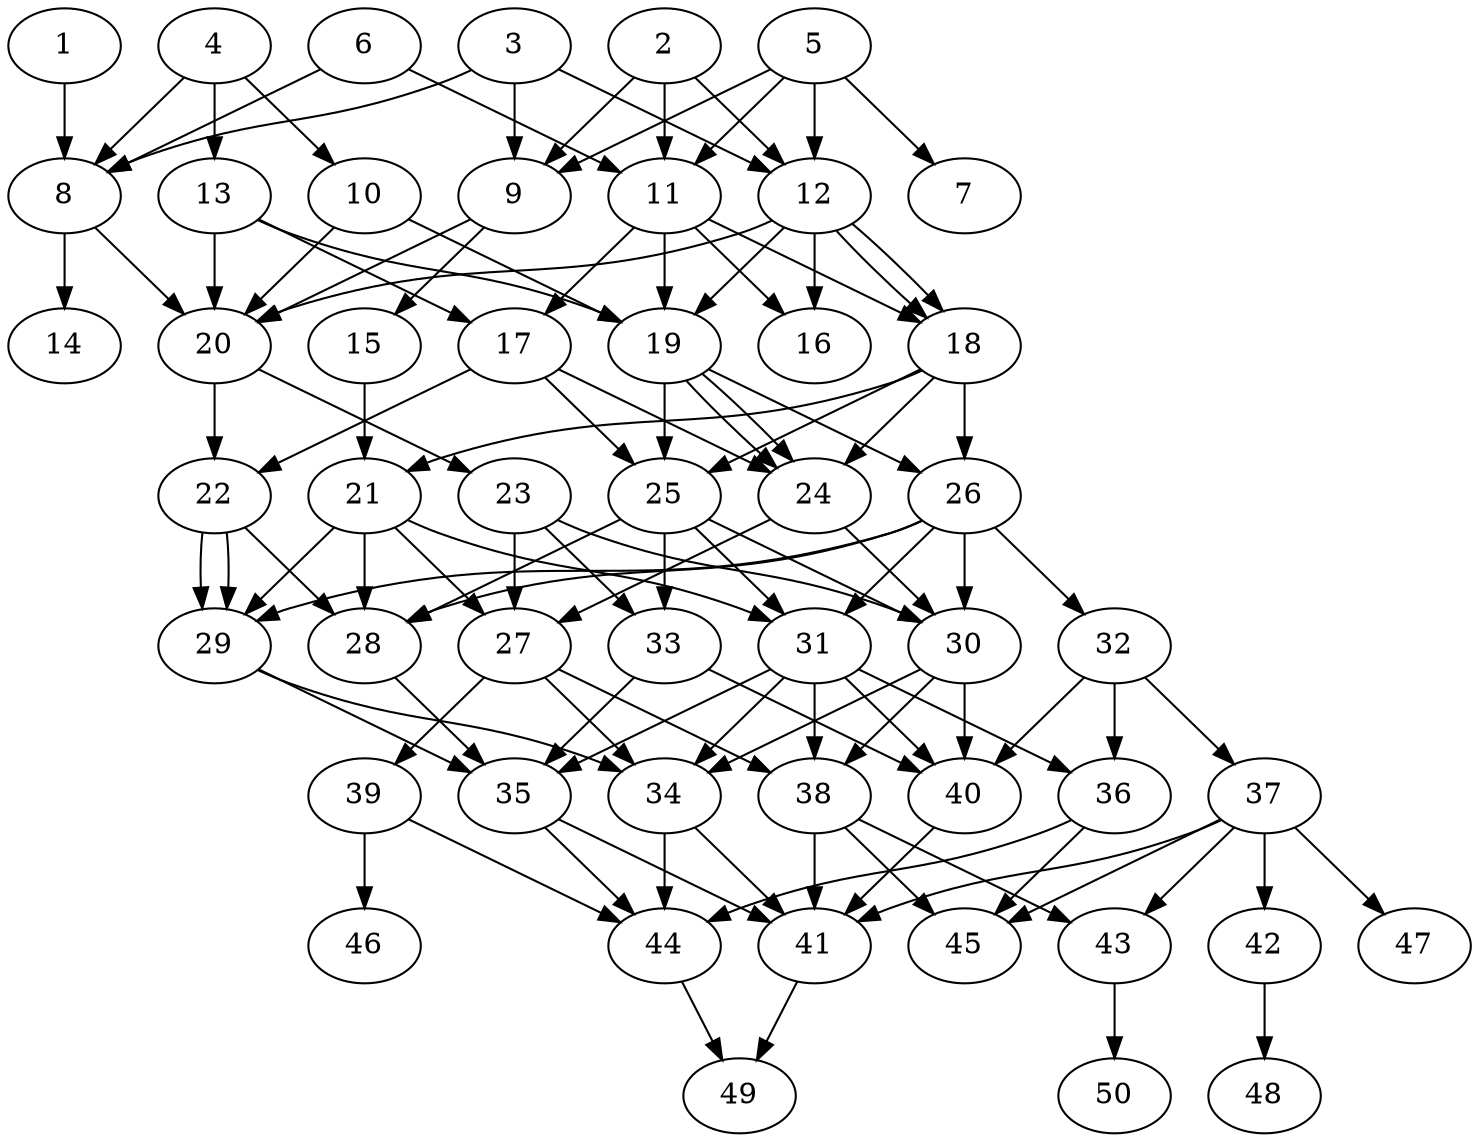 // DAG automatically generated by daggen at Thu Oct  3 14:07:58 2019
// ./daggen --dot -n 50 --ccr 0.5 --fat 0.5 --regular 0.9 --density 0.6 --mindata 5242880 --maxdata 52428800 
digraph G {
  1 [size="58787840", alpha="0.08", expect_size="29393920"] 
  1 -> 8 [size ="29393920"]
  2 [size="32544768", alpha="0.07", expect_size="16272384"] 
  2 -> 9 [size ="16272384"]
  2 -> 11 [size ="16272384"]
  2 -> 12 [size ="16272384"]
  3 [size="76851200", alpha="0.08", expect_size="38425600"] 
  3 -> 8 [size ="38425600"]
  3 -> 9 [size ="38425600"]
  3 -> 12 [size ="38425600"]
  4 [size="54276096", alpha="0.02", expect_size="27138048"] 
  4 -> 8 [size ="27138048"]
  4 -> 10 [size ="27138048"]
  4 -> 13 [size ="27138048"]
  5 [size="25731072", alpha="0.18", expect_size="12865536"] 
  5 -> 7 [size ="12865536"]
  5 -> 9 [size ="12865536"]
  5 -> 11 [size ="12865536"]
  5 -> 12 [size ="12865536"]
  6 [size="64743424", alpha="0.05", expect_size="32371712"] 
  6 -> 8 [size ="32371712"]
  6 -> 11 [size ="32371712"]
  7 [size="55115776", alpha="0.16", expect_size="27557888"] 
  8 [size="54300672", alpha="0.06", expect_size="27150336"] 
  8 -> 14 [size ="27150336"]
  8 -> 20 [size ="27150336"]
  9 [size="10903552", alpha="0.10", expect_size="5451776"] 
  9 -> 15 [size ="5451776"]
  9 -> 20 [size ="5451776"]
  10 [size="79382528", alpha="0.09", expect_size="39691264"] 
  10 -> 19 [size ="39691264"]
  10 -> 20 [size ="39691264"]
  11 [size="37582848", alpha="0.03", expect_size="18791424"] 
  11 -> 16 [size ="18791424"]
  11 -> 17 [size ="18791424"]
  11 -> 18 [size ="18791424"]
  11 -> 19 [size ="18791424"]
  12 [size="76027904", alpha="0.08", expect_size="38013952"] 
  12 -> 16 [size ="38013952"]
  12 -> 18 [size ="38013952"]
  12 -> 18 [size ="38013952"]
  12 -> 19 [size ="38013952"]
  12 -> 20 [size ="38013952"]
  13 [size="15226880", alpha="0.13", expect_size="7613440"] 
  13 -> 17 [size ="7613440"]
  13 -> 19 [size ="7613440"]
  13 -> 20 [size ="7613440"]
  14 [size="55226368", alpha="0.15", expect_size="27613184"] 
  15 [size="64583680", alpha="0.16", expect_size="32291840"] 
  15 -> 21 [size ="32291840"]
  16 [size="53983232", alpha="0.06", expect_size="26991616"] 
  17 [size="78284800", alpha="0.13", expect_size="39142400"] 
  17 -> 22 [size ="39142400"]
  17 -> 24 [size ="39142400"]
  17 -> 25 [size ="39142400"]
  18 [size="61569024", alpha="0.15", expect_size="30784512"] 
  18 -> 21 [size ="30784512"]
  18 -> 24 [size ="30784512"]
  18 -> 25 [size ="30784512"]
  18 -> 26 [size ="30784512"]
  19 [size="87713792", alpha="0.15", expect_size="43856896"] 
  19 -> 24 [size ="43856896"]
  19 -> 24 [size ="43856896"]
  19 -> 25 [size ="43856896"]
  19 -> 26 [size ="43856896"]
  20 [size="38215680", alpha="0.13", expect_size="19107840"] 
  20 -> 22 [size ="19107840"]
  20 -> 23 [size ="19107840"]
  21 [size="82882560", alpha="0.01", expect_size="41441280"] 
  21 -> 27 [size ="41441280"]
  21 -> 28 [size ="41441280"]
  21 -> 29 [size ="41441280"]
  21 -> 31 [size ="41441280"]
  22 [size="99248128", alpha="0.13", expect_size="49624064"] 
  22 -> 28 [size ="49624064"]
  22 -> 29 [size ="49624064"]
  22 -> 29 [size ="49624064"]
  23 [size="41578496", alpha="0.20", expect_size="20789248"] 
  23 -> 27 [size ="20789248"]
  23 -> 30 [size ="20789248"]
  23 -> 33 [size ="20789248"]
  24 [size="10606592", alpha="0.15", expect_size="5303296"] 
  24 -> 27 [size ="5303296"]
  24 -> 30 [size ="5303296"]
  25 [size="79257600", alpha="0.14", expect_size="39628800"] 
  25 -> 28 [size ="39628800"]
  25 -> 30 [size ="39628800"]
  25 -> 31 [size ="39628800"]
  25 -> 33 [size ="39628800"]
  26 [size="61503488", alpha="0.05", expect_size="30751744"] 
  26 -> 28 [size ="30751744"]
  26 -> 29 [size ="30751744"]
  26 -> 30 [size ="30751744"]
  26 -> 31 [size ="30751744"]
  26 -> 32 [size ="30751744"]
  27 [size="89454592", alpha="0.05", expect_size="44727296"] 
  27 -> 34 [size ="44727296"]
  27 -> 38 [size ="44727296"]
  27 -> 39 [size ="44727296"]
  28 [size="57747456", alpha="0.14", expect_size="28873728"] 
  28 -> 35 [size ="28873728"]
  29 [size="35131392", alpha="0.04", expect_size="17565696"] 
  29 -> 34 [size ="17565696"]
  29 -> 35 [size ="17565696"]
  30 [size="12736512", alpha="0.08", expect_size="6368256"] 
  30 -> 34 [size ="6368256"]
  30 -> 38 [size ="6368256"]
  30 -> 40 [size ="6368256"]
  31 [size="73125888", alpha="0.17", expect_size="36562944"] 
  31 -> 34 [size ="36562944"]
  31 -> 35 [size ="36562944"]
  31 -> 36 [size ="36562944"]
  31 -> 38 [size ="36562944"]
  31 -> 40 [size ="36562944"]
  32 [size="75862016", alpha="0.01", expect_size="37931008"] 
  32 -> 36 [size ="37931008"]
  32 -> 37 [size ="37931008"]
  32 -> 40 [size ="37931008"]
  33 [size="43003904", alpha="0.05", expect_size="21501952"] 
  33 -> 35 [size ="21501952"]
  33 -> 40 [size ="21501952"]
  34 [size="40916992", alpha="0.20", expect_size="20458496"] 
  34 -> 41 [size ="20458496"]
  34 -> 44 [size ="20458496"]
  35 [size="19021824", alpha="0.05", expect_size="9510912"] 
  35 -> 41 [size ="9510912"]
  35 -> 44 [size ="9510912"]
  36 [size="86935552", alpha="0.20", expect_size="43467776"] 
  36 -> 44 [size ="43467776"]
  36 -> 45 [size ="43467776"]
  37 [size="15800320", alpha="0.09", expect_size="7900160"] 
  37 -> 41 [size ="7900160"]
  37 -> 42 [size ="7900160"]
  37 -> 43 [size ="7900160"]
  37 -> 45 [size ="7900160"]
  37 -> 47 [size ="7900160"]
  38 [size="38991872", alpha="0.09", expect_size="19495936"] 
  38 -> 41 [size ="19495936"]
  38 -> 43 [size ="19495936"]
  38 -> 45 [size ="19495936"]
  39 [size="11581440", alpha="0.05", expect_size="5790720"] 
  39 -> 44 [size ="5790720"]
  39 -> 46 [size ="5790720"]
  40 [size="28360704", alpha="0.07", expect_size="14180352"] 
  40 -> 41 [size ="14180352"]
  41 [size="63852544", alpha="0.05", expect_size="31926272"] 
  41 -> 49 [size ="31926272"]
  42 [size="50786304", alpha="0.01", expect_size="25393152"] 
  42 -> 48 [size ="25393152"]
  43 [size="54706176", alpha="0.04", expect_size="27353088"] 
  43 -> 50 [size ="27353088"]
  44 [size="80355328", alpha="0.07", expect_size="40177664"] 
  44 -> 49 [size ="40177664"]
  45 [size="78098432", alpha="0.05", expect_size="39049216"] 
  46 [size="102039552", alpha="0.13", expect_size="51019776"] 
  47 [size="101300224", alpha="0.18", expect_size="50650112"] 
  48 [size="49311744", alpha="0.13", expect_size="24655872"] 
  49 [size="91527168", alpha="0.14", expect_size="45763584"] 
  50 [size="22065152", alpha="0.15", expect_size="11032576"] 
}
